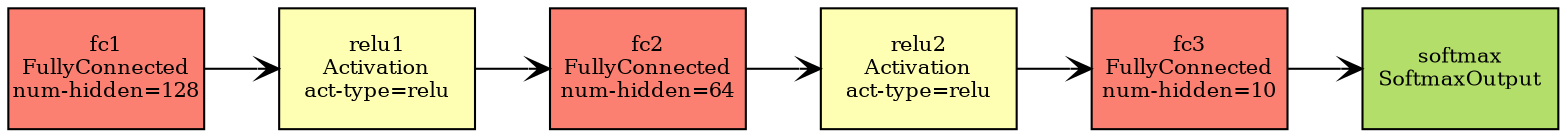 digraph "Network Visualization" {
graph [rankdir=RL];
node [fontsize=10];
edge [fontsize=10];
"fc1"  [label="fc1\nFullyConnected\nnum-hidden=128",style=filled,fixedsize=true,width=1.3,fillcolor="#fb8072",shape=box,height=0.8034];
"relu1"  [label="relu1\nActivation\nact-type=relu",style=filled,fixedsize=true,width=1.3,fillcolor="#ffffb3",shape=box,height=0.8034];
"fc2"  [label="fc2\nFullyConnected\nnum-hidden=64",style=filled,fixedsize=true,width=1.3,fillcolor="#fb8072",shape=box,height=0.8034];
"relu2"  [label="relu2\nActivation\nact-type=relu",style=filled,fixedsize=true,width=1.3,fillcolor="#ffffb3",shape=box,height=0.8034];
"fc3"  [label="fc3\nFullyConnected\nnum-hidden=10",style=filled,fixedsize=true,width=1.3,fillcolor="#fb8072",shape=box,height=0.8034];
"softmax"  [label="softmax\nSoftmaxOutput",style=filled,fixedsize=true,width=1.3,fillcolor="#b3de69",shape=box,height=0.8034];
"relu1" -> "fc1"  [arrowtail=open,dir=back];
"fc2" -> "relu1"  [arrowtail=open,dir=back];
"relu2" -> "fc2"  [arrowtail=open,dir=back];
"fc3" -> "relu2"  [arrowtail=open,dir=back];
"softmax" -> "fc3"  [arrowtail=open,dir=back];
}

